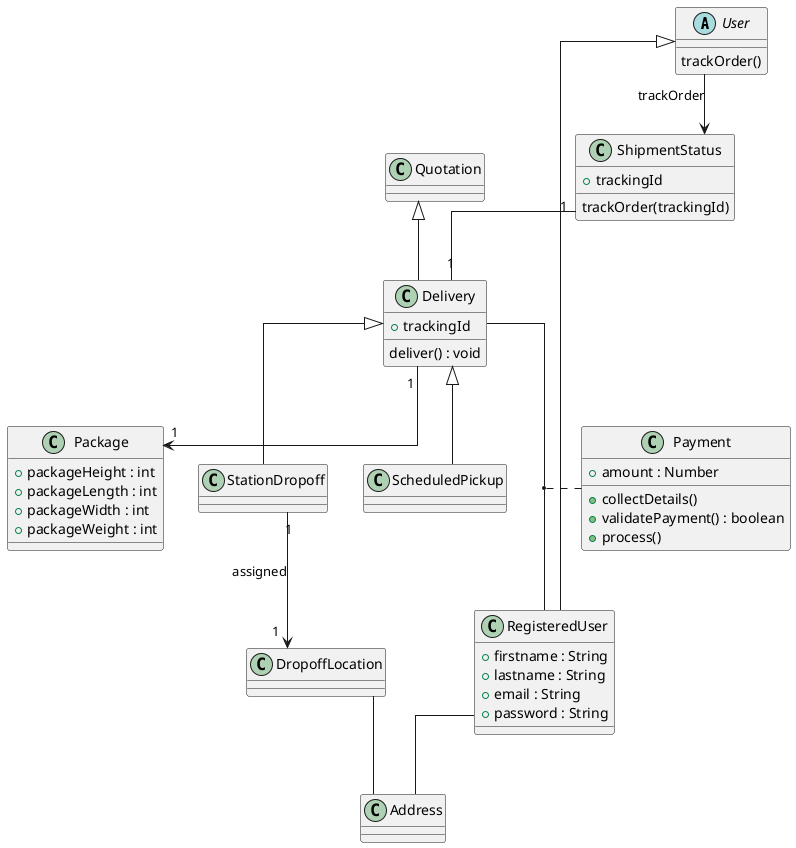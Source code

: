 @startuml classDiagram
skinparam linetype ortho



abstract class User {
  trackOrder()

}
class Address{}
class RegisteredUser extends User {
  + firstname : String
  + lastname : String
  + email : String
  + password : String
}

class Payment{
  + amount : Number
  + collectDetails()
  + validatePayment() : boolean
  + process()
}


class Package{
  + packageHeight : int
  + packageLength : int
  + packageWidth : int
  + packageWeight : int
}

class Quotation{}

class Delivery extends Quotation{
  + trackingId
  deliver() : void
}
class StationDropoff extends Delivery{

}
class DropoffLocation {
  
}
class ScheduledPickup extends Delivery{

}
class ShipmentStatus{
  + trackingId
  trackOrder(trackingId)
}

StationDropoff "1" --> "1" DropoffLocation : assigned
Delivery "1" --> "1" Package
ShipmentStatus "1" -- "1" Delivery
(Delivery, RegisteredUser) .. Payment
DropoffLocation -- Address
RegisteredUser -- Address
User --> ShipmentStatus: trackOrder

@enduml